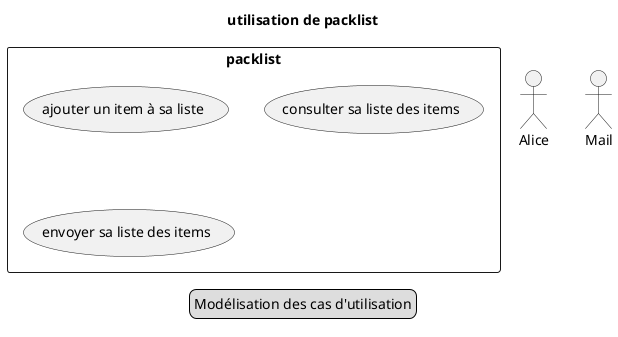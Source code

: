 @startuml
    Title utilisation de packlist

    :Alice:
    :Mail:
    rectangle packlist {
        (ajouter un item à sa liste)
        (consulter sa liste des items)
        (envoyer sa liste des items)
    }

    legend
        Modélisation des cas d'utilisation
    endlegend
@enduml